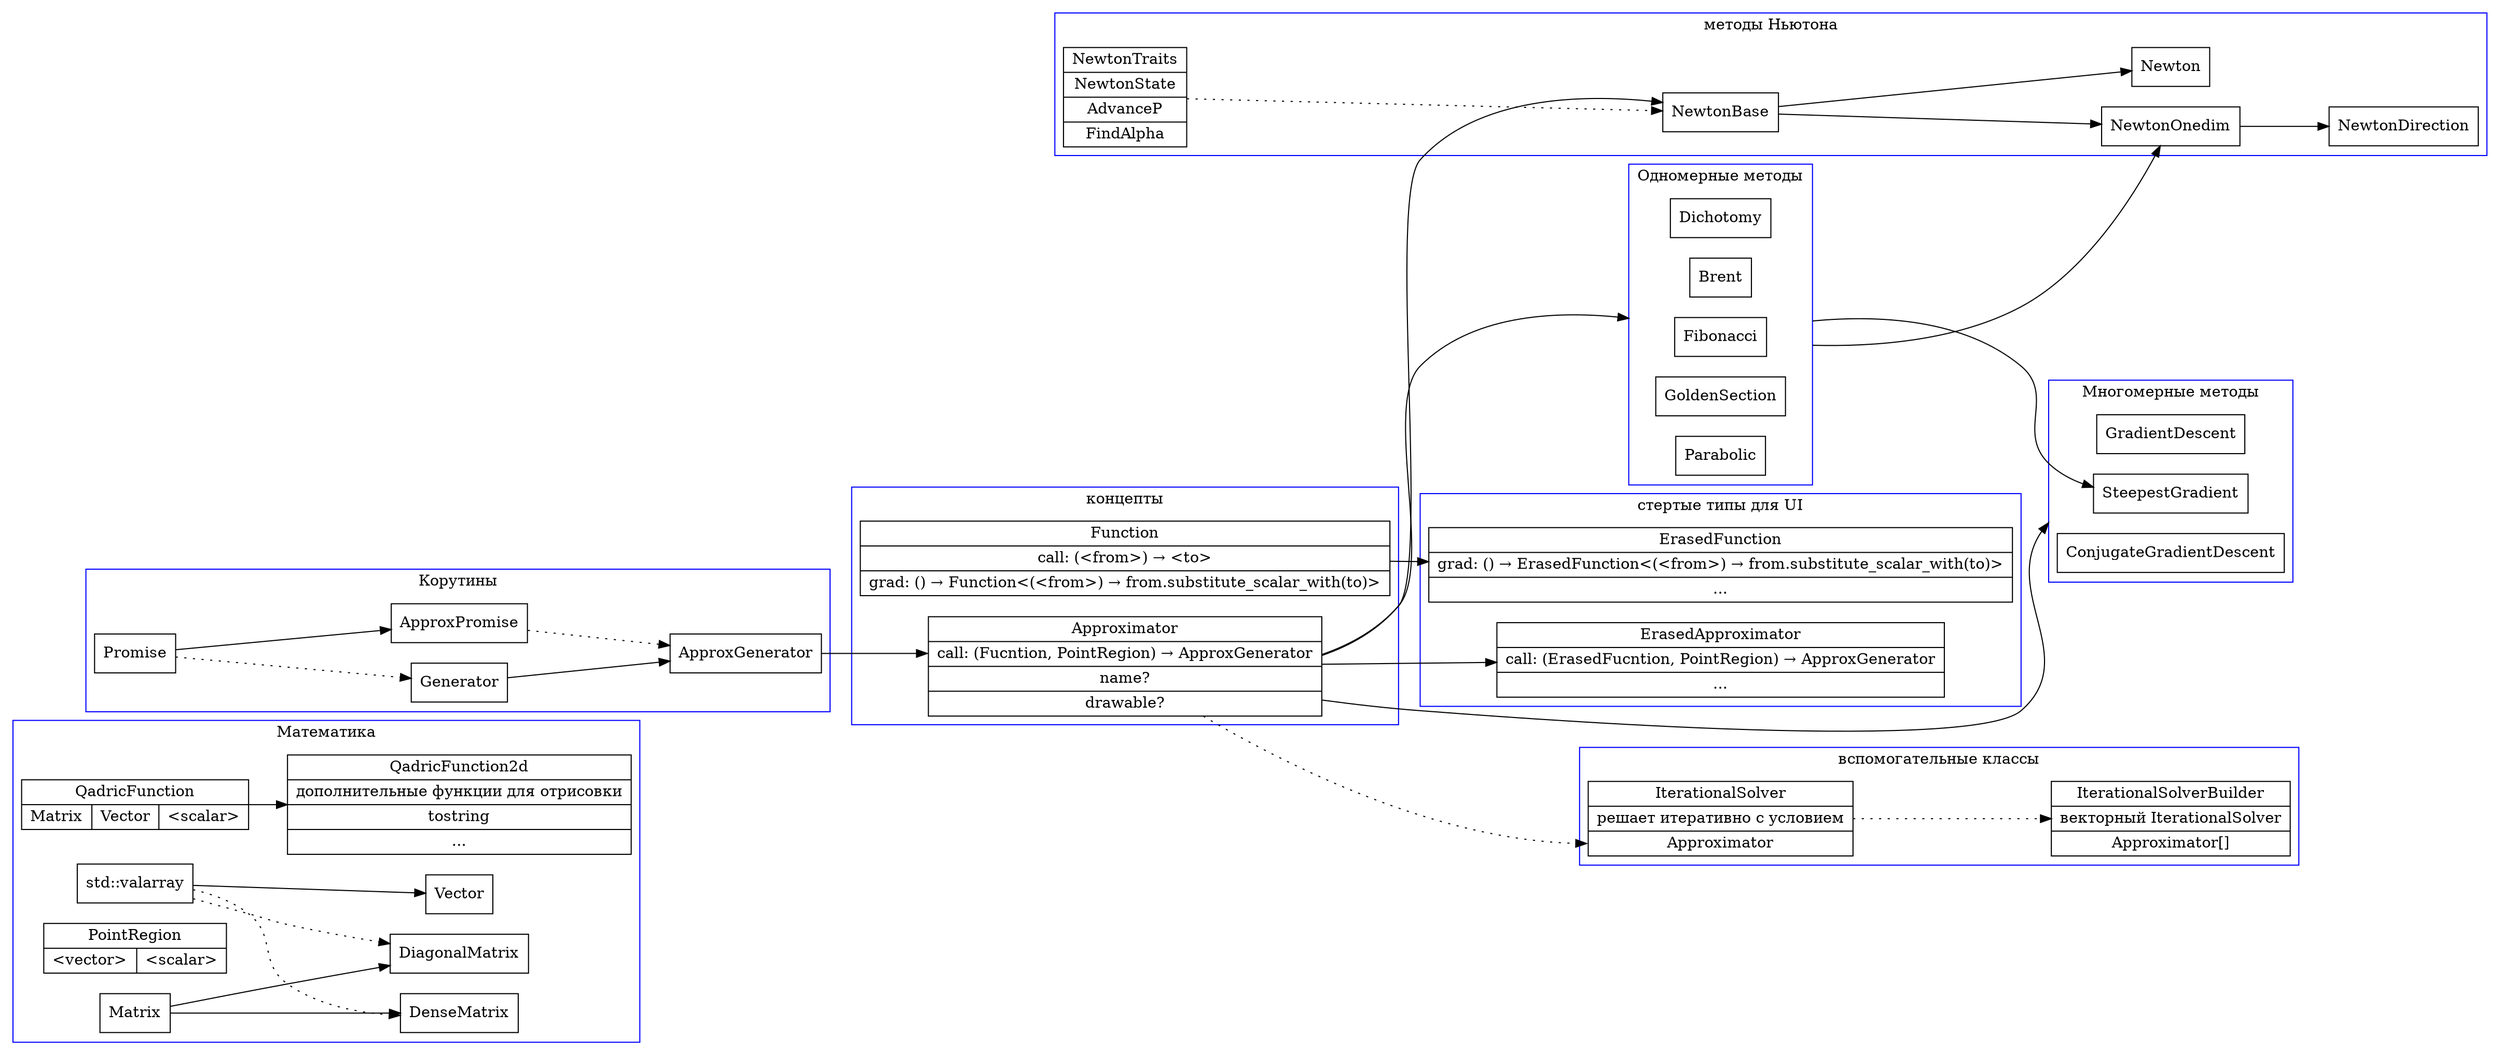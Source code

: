digraph Project {
	node[shape=record];
	rankdir="LR";
	compound=true;
	subgraph cluster_Math {
		label = Математика;
		color=blue;

		valarray[label="std::valarray"];
		valarray -> Vector;
		valarray -> DenseMatrix [style="dotted"];
		valarray -> DiagonalMatrix [style="dotted"];
		QuadticFunction[label="QadricFunction|{Matrix|Vector|\<scalar\>}"];
		QuadticFunction -> QuadticFunction2d;
		QuadticFunction2d[label="QadricFunction2d|дополнительные функции для отрисовки|tostring|..."];
		PointRegion[label="PointRegion|{\<vector\>|\<scalar\>}"];
		Matrix -> DenseMatrix;
		Matrix -> DiagonalMatrix;
	}
	subgraph cluster_Onedim {
		label = "Одномерные методы";
		color=blue;

		Dichotomy;
		Brent;
		Fibonacci;
		GoldenSection;
		Parabolic;
	}
	subgraph cluster_Multidim {
		label = "Многомерные методы";
		color=blue;

		GradientDescent;
		SteepestGradient;
		ConjugateGradientDescent;
	}
	subgraph cluster_Newton {
		label = "методы Ньютона";
		color=blue;

		NewtonBase;
		NewtonTraits [label="NewtonTraits|NewtonState|AdvanceP|FindAlpha"];
		NewtonTraits -> NewtonBase [style=dotted];
		NewtonBase -> Newton;
		NewtonBase -> NewtonOnedim;
		NewtonOnedim -> NewtonDirection;
	}
	subgraph cluster_Coroutines {
		label = "Корутины";
		color=blue;

		Promise -> Generator [style="dotted"];
		Generator -> ApproxGenerator;
		Promise -> ApproxPromise;
		ApproxPromise -> ApproxGenerator [style="dotted"];
	}
	subgraph cluster_Concepts {
		label = "концепты";
		color=blue;

		Function[label="Function|call: (\<from\>) → \<to\>|grad: () → Function\<(\<from\>) → from.substitute_scalar_with(to)\>"];
		Approximator[label="Approximator|<f1>call: (Fucntion, PointRegion) → ApproxGenerator|name?|drawable?"]
	}
	ApproxGenerator -> Approximator:f1;
	Fibonacci -> SteepestGradient [ltail=cluster_Onedim];
	Approximator -> Fibonacci [lhead=cluster_Onedim];
	Approximator -> SteepestGradient [lhead=cluster_Multidim];
	Approximator -> NewtonBase;
	Fibonacci -> NewtonOnedim [ltail=cluster_Onedim];
	subgraph cluster_Helpers {
		label = "вспомогательные классы";
		color=blue;

		IterationalSolver[label="IterationalSolver|решает итеративно с условием|<f1>Approximator"];
		IterationalSolverBuilder[label="IterationalSolverBuilder|векторный IterationalSolver|Approximator[]"];
		IterationalSolver -> IterationalSolverBuilder [style="dotted"];
	}
	Approximator -> IterationalSolver:f1 [style="dotted"];
	subgraph cluster_Erased {
		label = "стертые типы для UI";
		color=blue;

		Function -> ErasedFunction;
		ErasedFunction[label="ErasedFunction|grad: () → ErasedFunction\<(\<from\>) → from.substitute_scalar_with(to)\>|..."];
		Approximator -> ErasedApproximator;
		ErasedApproximator[label="ErasedApproximator|call: (ErasedFucntion, PointRegion) → ApproxGenerator|..."]
	}
}
